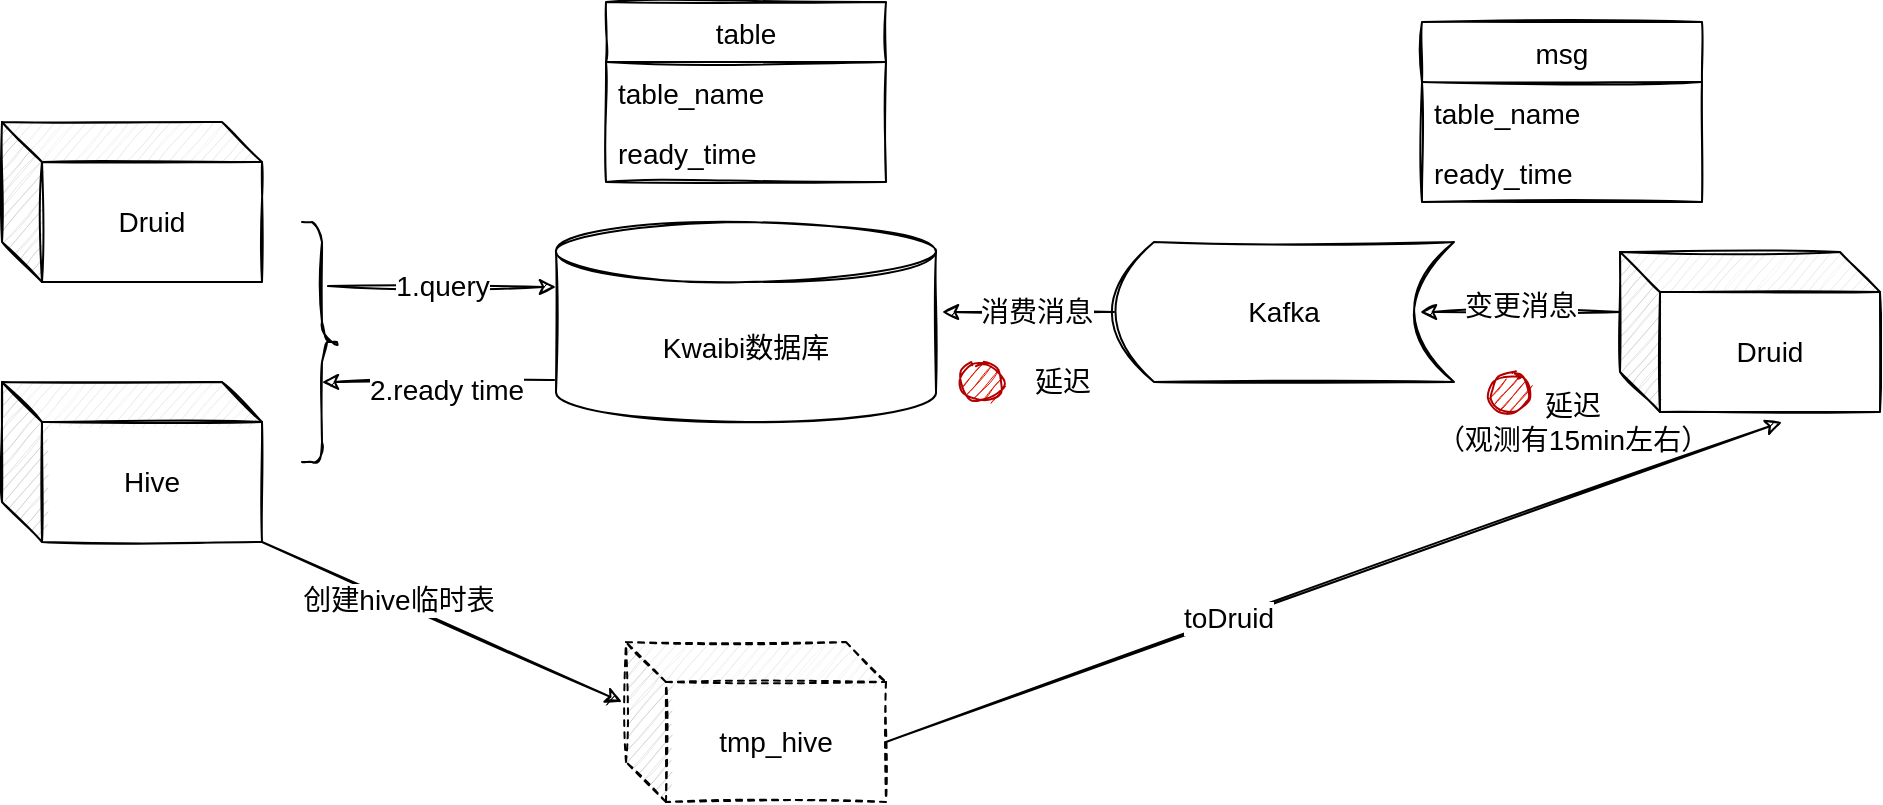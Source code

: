 <mxfile version="16.1.0" type="github">
  <diagram id="rQ7VI-xgdEiX1xEph6bE" name="Page-1">
    <mxGraphModel dx="1298" dy="709" grid="1" gridSize="10" guides="1" tooltips="1" connect="1" arrows="1" fold="1" page="1" pageScale="1" pageWidth="827" pageHeight="1169" math="0" shadow="0">
      <root>
        <mxCell id="0" />
        <mxCell id="1" parent="0" />
        <mxCell id="EOAfb3YNoqAjfXuz6c_j-1" value="&lt;font style=&quot;font-size: 14px&quot;&gt;Druid&lt;/font&gt;" style="shape=cube;whiteSpace=wrap;html=1;boundedLbl=1;backgroundOutline=1;darkOpacity=0.05;darkOpacity2=0.1;sketch=1;" parent="1" vertex="1">
          <mxGeometry x="80" y="170" width="130" height="80" as="geometry" />
        </mxCell>
        <mxCell id="EOAfb3YNoqAjfXuz6c_j-2" value="&lt;font style=&quot;font-size: 14px&quot;&gt;Hive&lt;/font&gt;" style="shape=cube;whiteSpace=wrap;html=1;boundedLbl=1;backgroundOutline=1;darkOpacity=0.05;darkOpacity2=0.1;sketch=1;" parent="1" vertex="1">
          <mxGeometry x="80" y="300" width="130" height="80" as="geometry" />
        </mxCell>
        <mxCell id="EOAfb3YNoqAjfXuz6c_j-3" value="Kwaibi数据库" style="shape=cylinder3;whiteSpace=wrap;html=1;boundedLbl=1;backgroundOutline=1;size=15;fontSize=14;sketch=1;" parent="1" vertex="1">
          <mxGeometry x="357" y="220" width="190" height="100" as="geometry" />
        </mxCell>
        <mxCell id="EOAfb3YNoqAjfXuz6c_j-4" value="table" style="swimlane;fontStyle=0;childLayout=stackLayout;horizontal=1;startSize=30;horizontalStack=0;resizeParent=1;resizeParentMax=0;resizeLast=0;collapsible=1;marginBottom=0;fontSize=14;sketch=1;" parent="1" vertex="1">
          <mxGeometry x="382" y="110" width="140" height="90" as="geometry" />
        </mxCell>
        <mxCell id="EOAfb3YNoqAjfXuz6c_j-5" value="table_name" style="text;strokeColor=none;fillColor=none;align=left;verticalAlign=middle;spacingLeft=4;spacingRight=4;overflow=hidden;points=[[0,0.5],[1,0.5]];portConstraint=eastwest;rotatable=0;fontSize=14;sketch=1;" parent="EOAfb3YNoqAjfXuz6c_j-4" vertex="1">
          <mxGeometry y="30" width="140" height="30" as="geometry" />
        </mxCell>
        <mxCell id="EOAfb3YNoqAjfXuz6c_j-6" value="ready_time" style="text;strokeColor=none;fillColor=none;align=left;verticalAlign=middle;spacingLeft=4;spacingRight=4;overflow=hidden;points=[[0,0.5],[1,0.5]];portConstraint=eastwest;rotatable=0;fontSize=14;sketch=1;" parent="EOAfb3YNoqAjfXuz6c_j-4" vertex="1">
          <mxGeometry y="60" width="140" height="30" as="geometry" />
        </mxCell>
        <mxCell id="EOAfb3YNoqAjfXuz6c_j-9" value="" style="shape=curlyBracket;whiteSpace=wrap;html=1;rounded=1;flipH=1;fontSize=14;sketch=1;" parent="1" vertex="1">
          <mxGeometry x="230" y="220" width="20" height="120" as="geometry" />
        </mxCell>
        <mxCell id="EOAfb3YNoqAjfXuz6c_j-10" value="" style="endArrow=classic;html=1;rounded=0;fontSize=14;exitX=0.35;exitY=0.267;exitDx=0;exitDy=0;exitPerimeter=0;entryX=0;entryY=0;entryDx=0;entryDy=32.5;entryPerimeter=0;sketch=1;" parent="1" source="EOAfb3YNoqAjfXuz6c_j-9" target="EOAfb3YNoqAjfXuz6c_j-3" edge="1">
          <mxGeometry width="50" height="50" relative="1" as="geometry">
            <mxPoint x="390" y="390" as="sourcePoint" />
            <mxPoint x="440" y="340" as="targetPoint" />
          </mxGeometry>
        </mxCell>
        <mxCell id="EOAfb3YNoqAjfXuz6c_j-11" value="1.query" style="edgeLabel;html=1;align=center;verticalAlign=middle;resizable=0;points=[];fontSize=14;sketch=1;" parent="EOAfb3YNoqAjfXuz6c_j-10" vertex="1" connectable="0">
          <mxGeometry x="-0.0" y="1" relative="1" as="geometry">
            <mxPoint as="offset" />
          </mxGeometry>
        </mxCell>
        <mxCell id="EOAfb3YNoqAjfXuz6c_j-12" value="" style="endArrow=classic;html=1;rounded=0;fontSize=14;exitX=-0.005;exitY=0.79;exitDx=0;exitDy=0;exitPerimeter=0;entryX=0.5;entryY=0.667;entryDx=0;entryDy=0;entryPerimeter=0;sketch=1;" parent="1" source="EOAfb3YNoqAjfXuz6c_j-3" target="EOAfb3YNoqAjfXuz6c_j-9" edge="1">
          <mxGeometry width="50" height="50" relative="1" as="geometry">
            <mxPoint x="390" y="310" as="sourcePoint" />
            <mxPoint x="440" y="260" as="targetPoint" />
          </mxGeometry>
        </mxCell>
        <mxCell id="EOAfb3YNoqAjfXuz6c_j-13" value="2.ready time" style="edgeLabel;html=1;align=center;verticalAlign=middle;resizable=0;points=[];fontSize=14;sketch=1;" parent="EOAfb3YNoqAjfXuz6c_j-12" vertex="1" connectable="0">
          <mxGeometry x="-0.068" y="4" relative="1" as="geometry">
            <mxPoint as="offset" />
          </mxGeometry>
        </mxCell>
        <mxCell id="EOAfb3YNoqAjfXuz6c_j-14" value="&lt;font style=&quot;font-size: 14px&quot;&gt;Druid&lt;/font&gt;" style="shape=cube;whiteSpace=wrap;html=1;boundedLbl=1;backgroundOutline=1;darkOpacity=0.05;darkOpacity2=0.1;sketch=1;" parent="1" vertex="1">
          <mxGeometry x="889" y="235" width="130" height="80" as="geometry" />
        </mxCell>
        <mxCell id="EOAfb3YNoqAjfXuz6c_j-15" value="Kafka" style="shape=dataStorage;whiteSpace=wrap;html=1;fixedSize=1;fontSize=14;sketch=1;" parent="1" vertex="1">
          <mxGeometry x="636" y="230" width="170" height="70" as="geometry" />
        </mxCell>
        <mxCell id="EOAfb3YNoqAjfXuz6c_j-17" value="" style="endArrow=classic;html=1;rounded=0;fontSize=14;exitX=0;exitY=0;exitDx=0;exitDy=30;exitPerimeter=0;entryX=0.9;entryY=0.5;entryDx=0;entryDy=0;entryPerimeter=0;sketch=1;" parent="1" source="EOAfb3YNoqAjfXuz6c_j-14" target="EOAfb3YNoqAjfXuz6c_j-15" edge="1">
          <mxGeometry width="50" height="50" relative="1" as="geometry">
            <mxPoint x="450" y="310" as="sourcePoint" />
            <mxPoint x="750" y="260" as="targetPoint" />
          </mxGeometry>
        </mxCell>
        <mxCell id="EOAfb3YNoqAjfXuz6c_j-18" value="变更消息" style="edgeLabel;html=1;align=center;verticalAlign=middle;resizable=0;points=[];fontSize=14;sketch=1;" parent="EOAfb3YNoqAjfXuz6c_j-17" vertex="1" connectable="0">
          <mxGeometry y="-3" relative="1" as="geometry">
            <mxPoint as="offset" />
          </mxGeometry>
        </mxCell>
        <mxCell id="EOAfb3YNoqAjfXuz6c_j-19" value="" style="endArrow=classic;html=1;rounded=0;fontSize=14;exitX=0;exitY=0.5;exitDx=0;exitDy=0;sketch=1;" parent="1" source="EOAfb3YNoqAjfXuz6c_j-15" edge="1">
          <mxGeometry width="50" height="50" relative="1" as="geometry">
            <mxPoint x="450" y="310" as="sourcePoint" />
            <mxPoint x="550" y="265" as="targetPoint" />
          </mxGeometry>
        </mxCell>
        <mxCell id="EOAfb3YNoqAjfXuz6c_j-20" value="消费消息" style="edgeLabel;html=1;align=center;verticalAlign=middle;resizable=0;points=[];fontSize=14;sketch=1;" parent="EOAfb3YNoqAjfXuz6c_j-19" vertex="1" connectable="0">
          <mxGeometry x="-0.093" relative="1" as="geometry">
            <mxPoint as="offset" />
          </mxGeometry>
        </mxCell>
        <mxCell id="EOAfb3YNoqAjfXuz6c_j-21" value="msg" style="swimlane;fontStyle=0;childLayout=stackLayout;horizontal=1;startSize=30;horizontalStack=0;resizeParent=1;resizeParentMax=0;resizeLast=0;collapsible=1;marginBottom=0;fontSize=14;sketch=1;" parent="1" vertex="1">
          <mxGeometry x="790" y="120" width="140" height="90" as="geometry" />
        </mxCell>
        <mxCell id="EOAfb3YNoqAjfXuz6c_j-22" value="table_name" style="text;strokeColor=none;fillColor=none;align=left;verticalAlign=middle;spacingLeft=4;spacingRight=4;overflow=hidden;points=[[0,0.5],[1,0.5]];portConstraint=eastwest;rotatable=0;fontSize=14;sketch=1;" parent="EOAfb3YNoqAjfXuz6c_j-21" vertex="1">
          <mxGeometry y="30" width="140" height="30" as="geometry" />
        </mxCell>
        <mxCell id="EOAfb3YNoqAjfXuz6c_j-23" value="ready_time" style="text;strokeColor=none;fillColor=none;align=left;verticalAlign=middle;spacingLeft=4;spacingRight=4;overflow=hidden;points=[[0,0.5],[1,0.5]];portConstraint=eastwest;rotatable=0;fontSize=14;sketch=1;" parent="EOAfb3YNoqAjfXuz6c_j-21" vertex="1">
          <mxGeometry y="60" width="140" height="30" as="geometry" />
        </mxCell>
        <mxCell id="EOAfb3YNoqAjfXuz6c_j-25" value="" style="ellipse;whiteSpace=wrap;html=1;aspect=fixed;fontSize=14;fillColor=#e51400;fontColor=#ffffff;strokeColor=#B20000;sketch=1;" parent="1" vertex="1">
          <mxGeometry x="560" y="290" width="20" height="20" as="geometry" />
        </mxCell>
        <mxCell id="EOAfb3YNoqAjfXuz6c_j-27" value="延迟" style="text;html=1;align=center;verticalAlign=middle;resizable=0;points=[];autosize=1;strokeColor=none;fillColor=none;fontSize=14;sketch=1;" parent="1" vertex="1">
          <mxGeometry x="590" y="290" width="40" height="20" as="geometry" />
        </mxCell>
        <mxCell id="EOAfb3YNoqAjfXuz6c_j-28" value="" style="ellipse;whiteSpace=wrap;html=1;aspect=fixed;fontSize=14;fillColor=#e51400;fontColor=#ffffff;strokeColor=#B20000;sketch=1;" parent="1" vertex="1">
          <mxGeometry x="824" y="296" width="20" height="20" as="geometry" />
        </mxCell>
        <mxCell id="EOAfb3YNoqAjfXuz6c_j-29" value="延迟&lt;br&gt;（观测有15min左右）" style="text;html=1;align=center;verticalAlign=middle;resizable=0;points=[];autosize=1;strokeColor=none;fillColor=none;fontSize=14;sketch=1;" parent="1" vertex="1">
          <mxGeometry x="790" y="300" width="150" height="40" as="geometry" />
        </mxCell>
        <mxCell id="EOAfb3YNoqAjfXuz6c_j-30" value="&lt;span style=&quot;font-size: 14px&quot;&gt;tmp_hive&lt;br&gt;&lt;/span&gt;" style="shape=cube;whiteSpace=wrap;html=1;boundedLbl=1;backgroundOutline=1;darkOpacity=0.05;darkOpacity2=0.1;dashed=1;sketch=1;" parent="1" vertex="1">
          <mxGeometry x="392" y="430" width="130" height="80" as="geometry" />
        </mxCell>
        <mxCell id="EOAfb3YNoqAjfXuz6c_j-31" value="" style="endArrow=classic;html=1;rounded=0;fontSize=14;exitX=0;exitY=0;exitDx=130;exitDy=50;exitPerimeter=0;sketch=1;" parent="1" source="EOAfb3YNoqAjfXuz6c_j-30" edge="1">
          <mxGeometry width="50" height="50" relative="1" as="geometry">
            <mxPoint x="450" y="300" as="sourcePoint" />
            <mxPoint x="970" y="320" as="targetPoint" />
          </mxGeometry>
        </mxCell>
        <mxCell id="EOAfb3YNoqAjfXuz6c_j-35" value="toDruid" style="edgeLabel;html=1;align=center;verticalAlign=middle;resizable=0;points=[];fontSize=14;sketch=1;" parent="EOAfb3YNoqAjfXuz6c_j-31" vertex="1" connectable="0">
          <mxGeometry x="-0.235" y="1" relative="1" as="geometry">
            <mxPoint as="offset" />
          </mxGeometry>
        </mxCell>
        <mxCell id="EOAfb3YNoqAjfXuz6c_j-33" value="" style="endArrow=classic;html=1;rounded=0;fontSize=14;exitX=1;exitY=1;exitDx=0;exitDy=0;exitPerimeter=0;sketch=1;" parent="1" source="EOAfb3YNoqAjfXuz6c_j-2" edge="1">
          <mxGeometry width="50" height="50" relative="1" as="geometry">
            <mxPoint x="450" y="300" as="sourcePoint" />
            <mxPoint x="390" y="460" as="targetPoint" />
          </mxGeometry>
        </mxCell>
        <mxCell id="EOAfb3YNoqAjfXuz6c_j-34" value="创建hive临时表" style="edgeLabel;html=1;align=center;verticalAlign=middle;resizable=0;points=[];fontSize=14;sketch=1;" parent="EOAfb3YNoqAjfXuz6c_j-33" vertex="1" connectable="0">
          <mxGeometry x="-0.249" y="1" relative="1" as="geometry">
            <mxPoint as="offset" />
          </mxGeometry>
        </mxCell>
      </root>
    </mxGraphModel>
  </diagram>
</mxfile>
